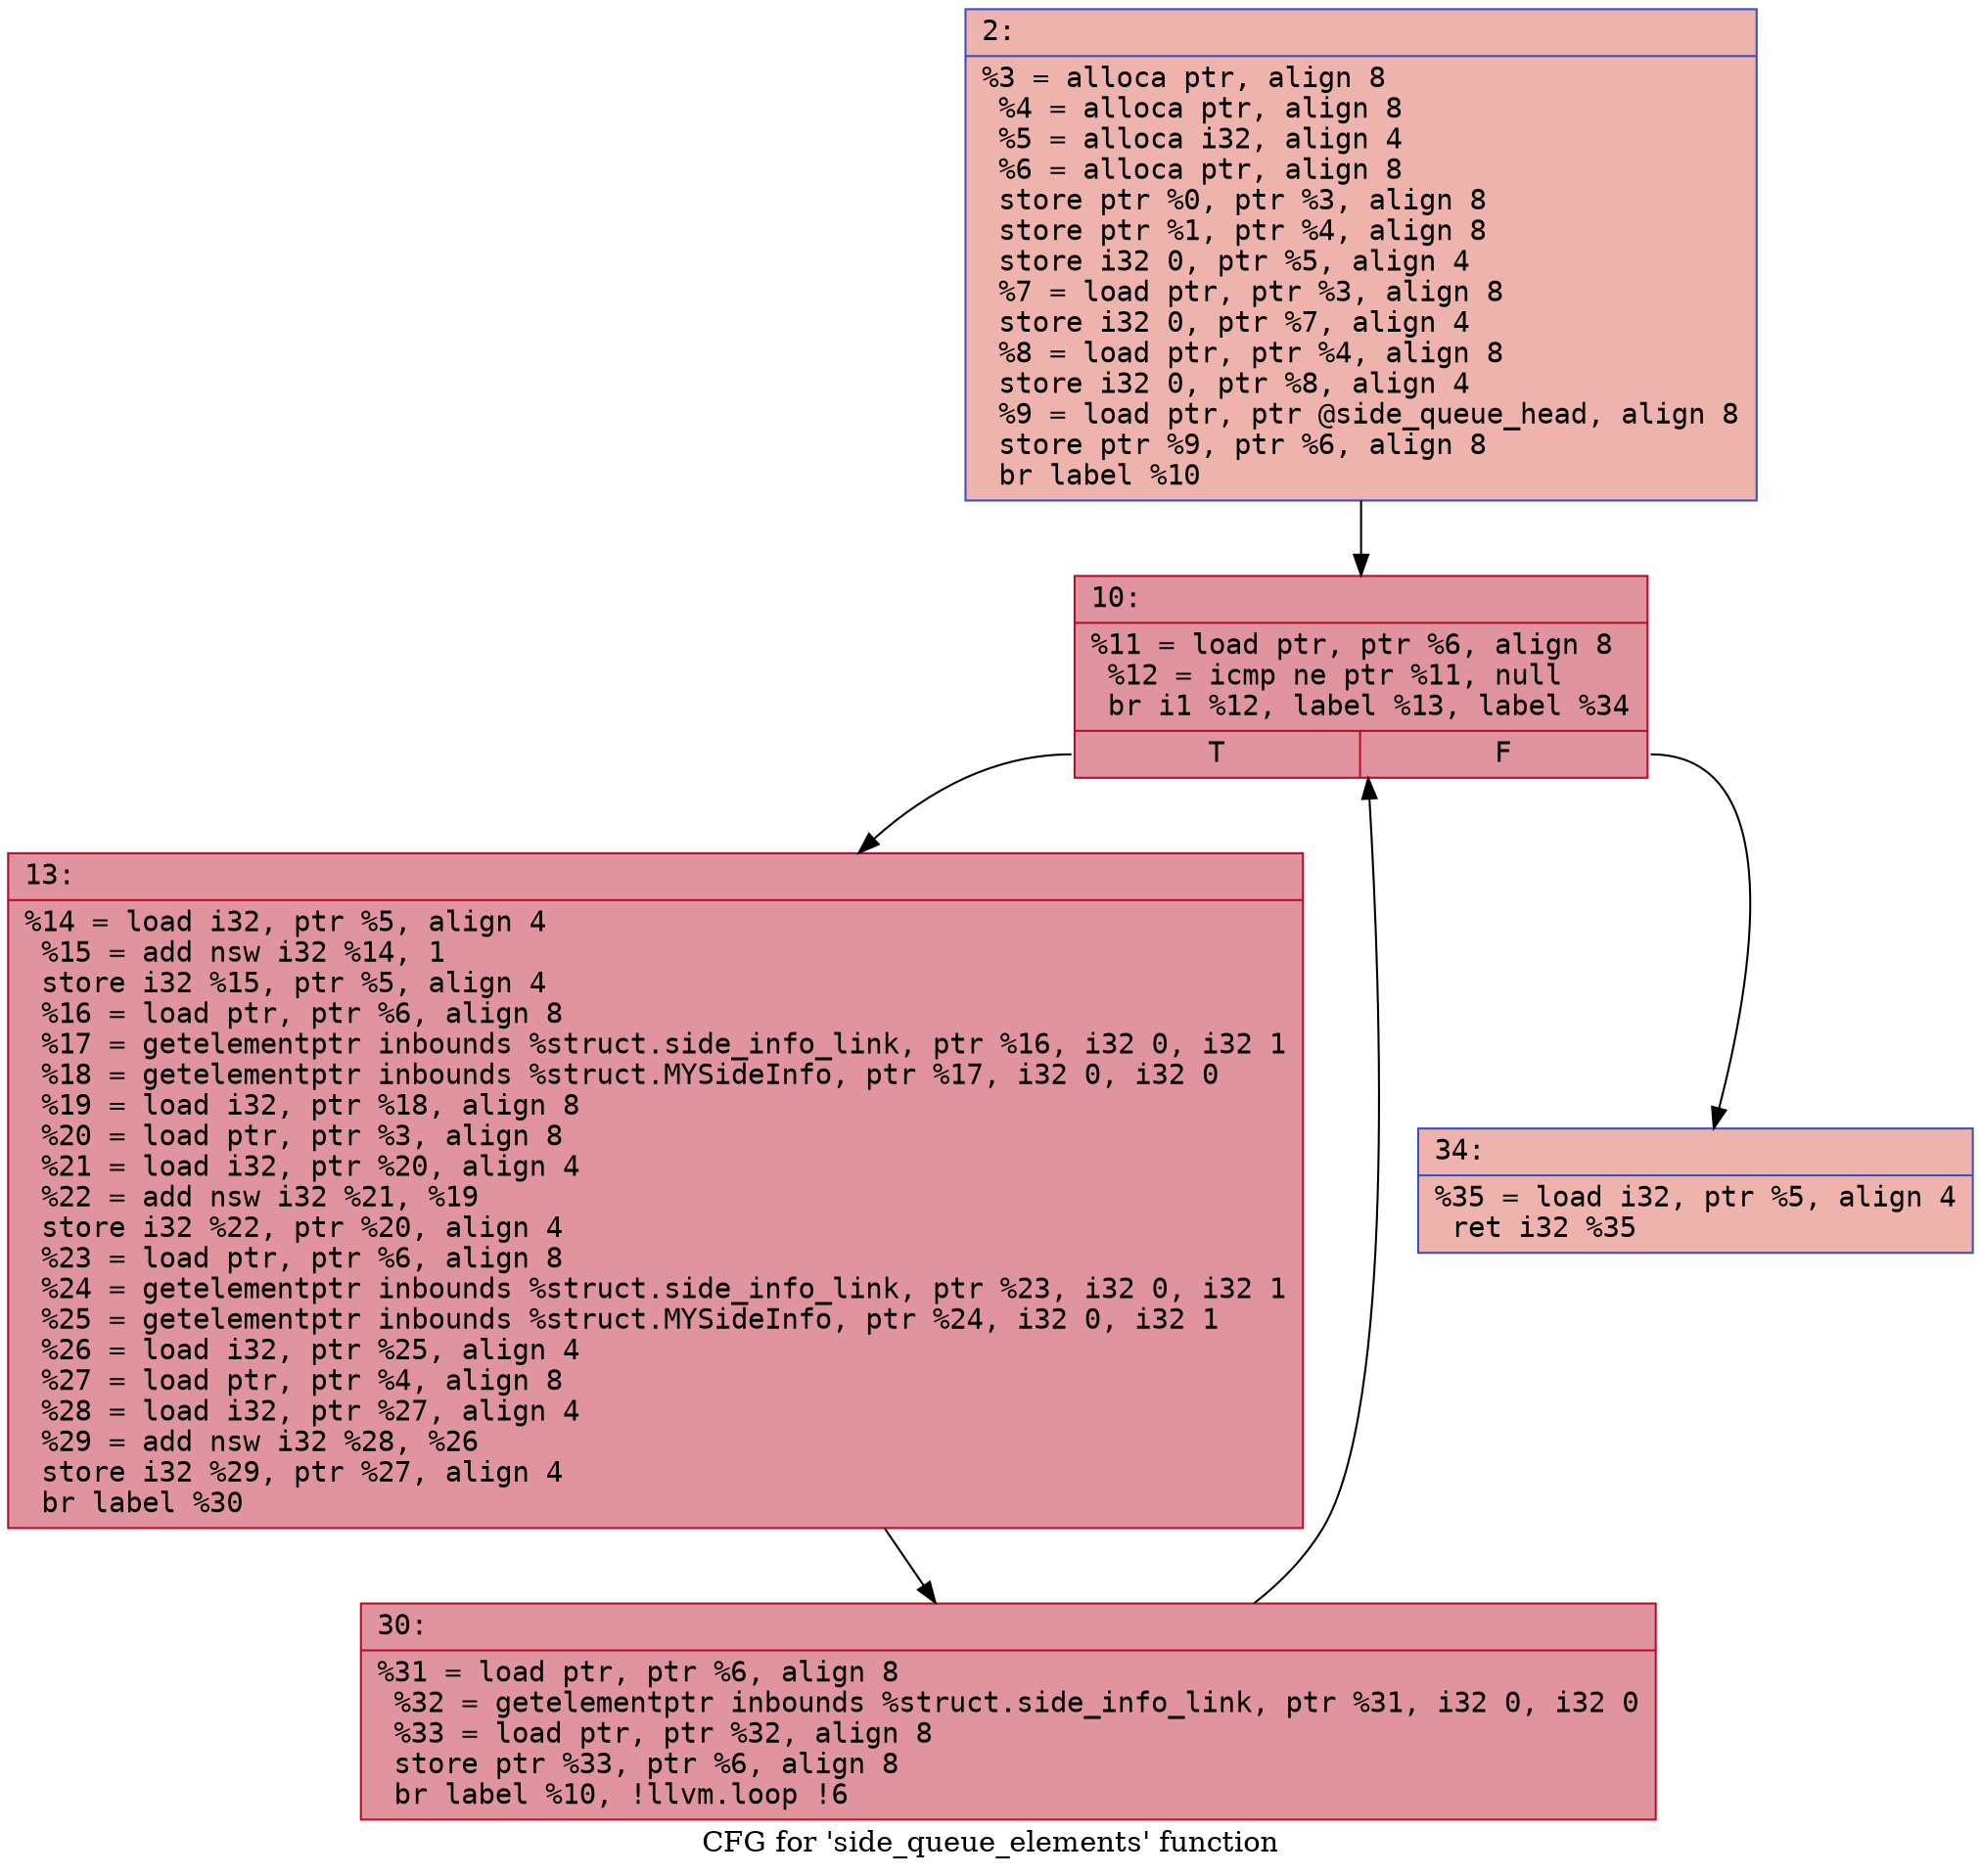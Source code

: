 digraph "CFG for 'side_queue_elements' function" {
	label="CFG for 'side_queue_elements' function";

	Node0x6000039db480 [shape=record,color="#3d50c3ff", style=filled, fillcolor="#d6524470" fontname="Courier",label="{2:\l|  %3 = alloca ptr, align 8\l  %4 = alloca ptr, align 8\l  %5 = alloca i32, align 4\l  %6 = alloca ptr, align 8\l  store ptr %0, ptr %3, align 8\l  store ptr %1, ptr %4, align 8\l  store i32 0, ptr %5, align 4\l  %7 = load ptr, ptr %3, align 8\l  store i32 0, ptr %7, align 4\l  %8 = load ptr, ptr %4, align 8\l  store i32 0, ptr %8, align 4\l  %9 = load ptr, ptr @side_queue_head, align 8\l  store ptr %9, ptr %6, align 8\l  br label %10\l}"];
	Node0x6000039db480 -> Node0x6000039db7a0[tooltip="2 -> 10\nProbability 100.00%" ];
	Node0x6000039db7a0 [shape=record,color="#b70d28ff", style=filled, fillcolor="#b70d2870" fontname="Courier",label="{10:\l|  %11 = load ptr, ptr %6, align 8\l  %12 = icmp ne ptr %11, null\l  br i1 %12, label %13, label %34\l|{<s0>T|<s1>F}}"];
	Node0x6000039db7a0:s0 -> Node0x6000039db7f0[tooltip="10 -> 13\nProbability 96.88%" ];
	Node0x6000039db7a0:s1 -> Node0x6000039db890[tooltip="10 -> 34\nProbability 3.12%" ];
	Node0x6000039db7f0 [shape=record,color="#b70d28ff", style=filled, fillcolor="#b70d2870" fontname="Courier",label="{13:\l|  %14 = load i32, ptr %5, align 4\l  %15 = add nsw i32 %14, 1\l  store i32 %15, ptr %5, align 4\l  %16 = load ptr, ptr %6, align 8\l  %17 = getelementptr inbounds %struct.side_info_link, ptr %16, i32 0, i32 1\l  %18 = getelementptr inbounds %struct.MYSideInfo, ptr %17, i32 0, i32 0\l  %19 = load i32, ptr %18, align 8\l  %20 = load ptr, ptr %3, align 8\l  %21 = load i32, ptr %20, align 4\l  %22 = add nsw i32 %21, %19\l  store i32 %22, ptr %20, align 4\l  %23 = load ptr, ptr %6, align 8\l  %24 = getelementptr inbounds %struct.side_info_link, ptr %23, i32 0, i32 1\l  %25 = getelementptr inbounds %struct.MYSideInfo, ptr %24, i32 0, i32 1\l  %26 = load i32, ptr %25, align 4\l  %27 = load ptr, ptr %4, align 8\l  %28 = load i32, ptr %27, align 4\l  %29 = add nsw i32 %28, %26\l  store i32 %29, ptr %27, align 4\l  br label %30\l}"];
	Node0x6000039db7f0 -> Node0x6000039db840[tooltip="13 -> 30\nProbability 100.00%" ];
	Node0x6000039db840 [shape=record,color="#b70d28ff", style=filled, fillcolor="#b70d2870" fontname="Courier",label="{30:\l|  %31 = load ptr, ptr %6, align 8\l  %32 = getelementptr inbounds %struct.side_info_link, ptr %31, i32 0, i32 0\l  %33 = load ptr, ptr %32, align 8\l  store ptr %33, ptr %6, align 8\l  br label %10, !llvm.loop !6\l}"];
	Node0x6000039db840 -> Node0x6000039db7a0[tooltip="30 -> 10\nProbability 100.00%" ];
	Node0x6000039db890 [shape=record,color="#3d50c3ff", style=filled, fillcolor="#d6524470" fontname="Courier",label="{34:\l|  %35 = load i32, ptr %5, align 4\l  ret i32 %35\l}"];
}
